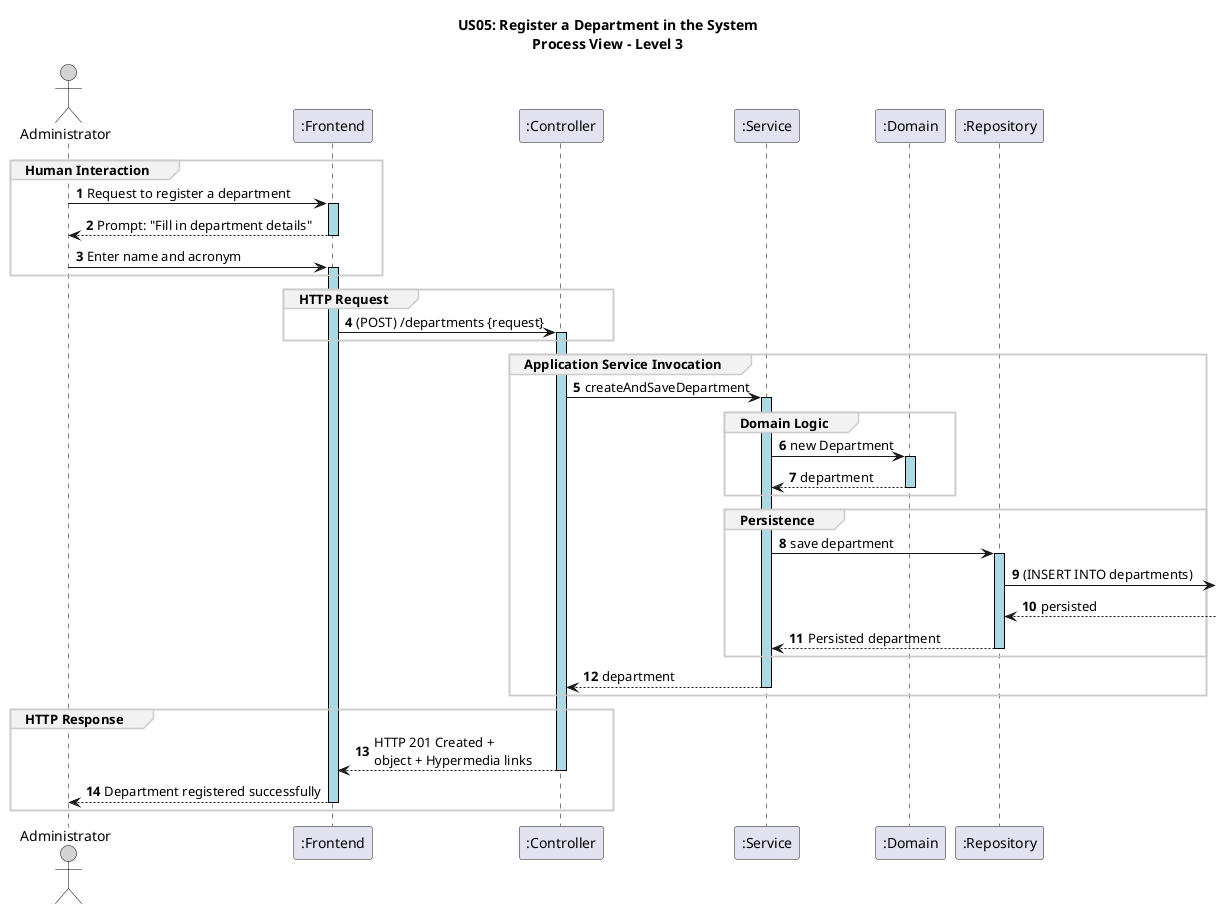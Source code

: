 @startuml
autonumber

skinparam sequence {
    LifelineBorderColor black
    LifelineBackgroundColor LightBlue
    ActorBorderColor black
    ActorBackgroundColor LightGray
    GroupBorderColor #cccccc
    GroupBackgroundColor #f2f2f2
}

title US05: Register a Department in the System\nProcess View – Level 3

actor ADM as "Administrator"
participant ":Frontend" as FE
participant ":Controller" as CT
participant ":Service" as SE
participant ":Domain" as DM
participant ":Repository" as RE

group Human Interaction
ADM -> FE ++: Request to register a department
FE --> ADM --: Prompt: "Fill in department details"
ADM -> FE ++: Enter name and acronym
end group

group HTTP Request
FE -> CT ++: (POST) /departments {request}
end group

group Application Service Invocation
CT -> SE ++: createAndSaveDepartment

group Domain Logic
SE -> DM ++: new Department
DM --> SE --: department
end group

group Persistence
SE -> RE ++: save department
RE -> :(INSERT INTO departments)
RE <-- : persisted
RE --> SE --: Persisted department
end group

SE --> CT --: department
end group

group HTTP Response
CT --> FE --: HTTP 201 Created + \nobject + Hypermedia links
FE --> ADM --: Department registered successfully
end group

@enduml
